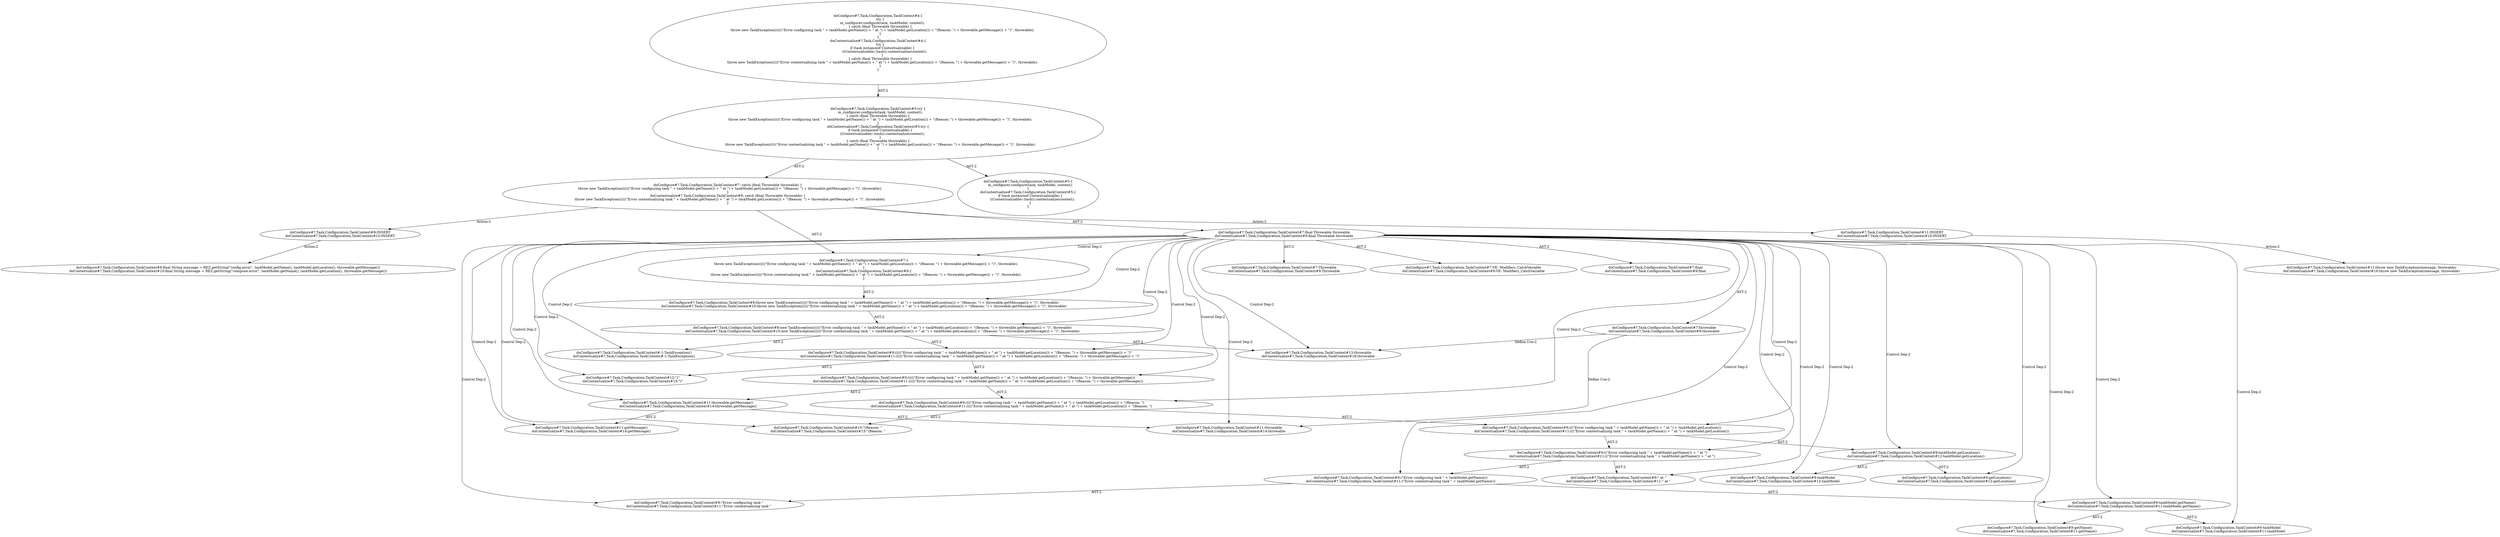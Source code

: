 digraph "Pattern" {
0 [label="doConfigure#?,Task,Configuration,TaskContext#8:INSERT
doContextualize#?,Task,Configuration,TaskContext#10:INSERT" shape=ellipse]
1 [label="doConfigure#?,Task,Configuration,TaskContext#7: catch (final Throwable throwable) \{
    throw new TaskException((((((\"Error configuring task \" + taskModel.getName()) + \" at \") + taskModel.getLocation()) + \"(Reason: \") + throwable.getMessage()) + \")\", throwable);
\}
doContextualize#?,Task,Configuration,TaskContext#9: catch (final Throwable throwable) \{
    throw new TaskException((((((\"Error contextualizing task \" + taskModel.getName()) + \" at \") + taskModel.getLocation()) + \"(Reason: \") + throwable.getMessage()) + \")\", throwable);
\}" shape=ellipse]
2 [label="doConfigure#?,Task,Configuration,TaskContext#5:try \{
    m_configurer.configure(task, taskModel, context);
\} catch (final Throwable throwable) \{
    throw new TaskException((((((\"Error configuring task \" + taskModel.getName()) + \" at \") + taskModel.getLocation()) + \"(Reason: \") + throwable.getMessage()) + \")\", throwable);
\}
doContextualize#?,Task,Configuration,TaskContext#5:try \{
    if (task instanceof Contextualizable) \{
        ((Contextualizable) (task)).contextualize(context);
    \}
\} catch (final Throwable throwable) \{
    throw new TaskException((((((\"Error contextualizing task \" + taskModel.getName()) + \" at \") + taskModel.getLocation()) + \"(Reason: \") + throwable.getMessage()) + \")\", throwable);
\}" shape=ellipse]
3 [label="doConfigure#?,Task,Configuration,TaskContext#4:\{
    try \{
        m_configurer.configure(task, taskModel, context);
    \} catch (final Throwable throwable) \{
        throw new TaskException((((((\"Error configuring task \" + taskModel.getName()) + \" at \") + taskModel.getLocation()) + \"(Reason: \") + throwable.getMessage()) + \")\", throwable);
    \}
\}
doContextualize#?,Task,Configuration,TaskContext#4:\{
    try \{
        if (task instanceof Contextualizable) \{
            ((Contextualizable) (task)).contextualize(context);
        \}
    \} catch (final Throwable throwable) \{
        throw new TaskException((((((\"Error contextualizing task \" + taskModel.getName()) + \" at \") + taskModel.getLocation()) + \"(Reason: \") + throwable.getMessage()) + \")\", throwable);
    \}
\}" shape=ellipse]
4 [label="doConfigure#?,Task,Configuration,TaskContext#5:\{
    m_configurer.configure(task, taskModel, context);
\}
doContextualize#?,Task,Configuration,TaskContext#5:\{
    if (task instanceof Contextualizable) \{
        ((Contextualizable) (task)).contextualize(context);
    \}
\}" shape=ellipse]
5 [label="doConfigure#?,Task,Configuration,TaskContext#7:final Throwable throwable
doContextualize#?,Task,Configuration,TaskContext#9:final Throwable throwable" shape=ellipse]
6 [label="doConfigure#?,Task,Configuration,TaskContext#7:throwable
doContextualize#?,Task,Configuration,TaskContext#9:throwable" shape=ellipse]
7 [label="doConfigure#?,Task,Configuration,TaskContext#7:Throwable
doContextualize#?,Task,Configuration,TaskContext#9:Throwable" shape=ellipse]
8 [label="doConfigure#?,Task,Configuration,TaskContext#7:\{
    throw new TaskException((((((\"Error configuring task \" + taskModel.getName()) + \" at \") + taskModel.getLocation()) + \"(Reason: \") + throwable.getMessage()) + \")\", throwable);
\}
doContextualize#?,Task,Configuration,TaskContext#9:\{
    throw new TaskException((((((\"Error contextualizing task \" + taskModel.getName()) + \" at \") + taskModel.getLocation()) + \"(Reason: \") + throwable.getMessage()) + \")\", throwable);
\}" shape=ellipse]
9 [label="doConfigure#?,Task,Configuration,TaskContext#8:throw new TaskException((((((\"Error configuring task \" + taskModel.getName()) + \" at \") + taskModel.getLocation()) + \"(Reason: \") + throwable.getMessage()) + \")\", throwable)
doContextualize#?,Task,Configuration,TaskContext#10:throw new TaskException((((((\"Error contextualizing task \" + taskModel.getName()) + \" at \") + taskModel.getLocation()) + \"(Reason: \") + throwable.getMessage()) + \")\", throwable)" shape=ellipse]
10 [label="doConfigure#?,Task,Configuration,TaskContext#8:new TaskException((((((\"Error configuring task \" + taskModel.getName()) + \" at \") + taskModel.getLocation()) + \"(Reason: \") + throwable.getMessage()) + \")\", throwable)
doContextualize#?,Task,Configuration,TaskContext#10:new TaskException((((((\"Error contextualizing task \" + taskModel.getName()) + \" at \") + taskModel.getLocation()) + \"(Reason: \") + throwable.getMessage()) + \")\", throwable)" shape=ellipse]
11 [label="doConfigure#?,Task,Configuration,TaskContext#-1:TaskException()
doContextualize#?,Task,Configuration,TaskContext#-1:TaskException()" shape=ellipse]
12 [label="doConfigure#?,Task,Configuration,TaskContext#9:(((((\"Error configuring task \" + taskModel.getName()) + \" at \") + taskModel.getLocation()) + \"(Reason: \") + throwable.getMessage()) + \")\"
doContextualize#?,Task,Configuration,TaskContext#11:(((((\"Error contextualizing task \" + taskModel.getName()) + \" at \") + taskModel.getLocation()) + \"(Reason: \") + throwable.getMessage()) + \")\"" shape=ellipse]
13 [label="doConfigure#?,Task,Configuration,TaskContext#9:(((((\"Error configuring task \" + taskModel.getName()) + \" at \") + taskModel.getLocation()) + \"(Reason: \") + throwable.getMessage())
doContextualize#?,Task,Configuration,TaskContext#11:(((((\"Error contextualizing task \" + taskModel.getName()) + \" at \") + taskModel.getLocation()) + \"(Reason: \") + throwable.getMessage())" shape=ellipse]
14 [label="doConfigure#?,Task,Configuration,TaskContext#9:((((\"Error configuring task \" + taskModel.getName()) + \" at \") + taskModel.getLocation()) + \"(Reason: \")
doContextualize#?,Task,Configuration,TaskContext#11:((((\"Error contextualizing task \" + taskModel.getName()) + \" at \") + taskModel.getLocation()) + \"(Reason: \")" shape=ellipse]
15 [label="doConfigure#?,Task,Configuration,TaskContext#9:(((\"Error configuring task \" + taskModel.getName()) + \" at \") + taskModel.getLocation())
doContextualize#?,Task,Configuration,TaskContext#11:(((\"Error contextualizing task \" + taskModel.getName()) + \" at \") + taskModel.getLocation())" shape=ellipse]
16 [label="doConfigure#?,Task,Configuration,TaskContext#9:((\"Error configuring task \" + taskModel.getName()) + \" at \")
doContextualize#?,Task,Configuration,TaskContext#11:((\"Error contextualizing task \" + taskModel.getName()) + \" at \")" shape=ellipse]
17 [label="doConfigure#?,Task,Configuration,TaskContext#9:(\"Error configuring task \" + taskModel.getName())
doContextualize#?,Task,Configuration,TaskContext#11:(\"Error contextualizing task \" + taskModel.getName())" shape=ellipse]
18 [label="doConfigure#?,Task,Configuration,TaskContext#9:\"Error configuring task \"
doContextualize#?,Task,Configuration,TaskContext#11:\"Error contextualizing task \"" shape=ellipse]
19 [label="doConfigure#?,Task,Configuration,TaskContext#9:taskModel.getName()
doContextualize#?,Task,Configuration,TaskContext#11:taskModel.getName()" shape=ellipse]
20 [label="doConfigure#?,Task,Configuration,TaskContext#9:getName()
doContextualize#?,Task,Configuration,TaskContext#11:getName()" shape=ellipse]
21 [label="doConfigure#?,Task,Configuration,TaskContext#9:taskModel
doContextualize#?,Task,Configuration,TaskContext#11:taskModel" shape=ellipse]
22 [label="doConfigure#?,Task,Configuration,TaskContext#9:\" at \"
doContextualize#?,Task,Configuration,TaskContext#11:\" at \"" shape=ellipse]
23 [label="doConfigure#?,Task,Configuration,TaskContext#9:taskModel.getLocation()
doContextualize#?,Task,Configuration,TaskContext#12:taskModel.getLocation()" shape=ellipse]
24 [label="doConfigure#?,Task,Configuration,TaskContext#9:getLocation()
doContextualize#?,Task,Configuration,TaskContext#12:getLocation()" shape=ellipse]
25 [label="doConfigure#?,Task,Configuration,TaskContext#9:taskModel
doContextualize#?,Task,Configuration,TaskContext#12:taskModel" shape=ellipse]
26 [label="doConfigure#?,Task,Configuration,TaskContext#10:\"(Reason: \"
doContextualize#?,Task,Configuration,TaskContext#13:\"(Reason: \"" shape=ellipse]
27 [label="doConfigure#?,Task,Configuration,TaskContext#11:throwable.getMessage()
doContextualize#?,Task,Configuration,TaskContext#14:throwable.getMessage()" shape=ellipse]
28 [label="doConfigure#?,Task,Configuration,TaskContext#11:getMessage()
doContextualize#?,Task,Configuration,TaskContext#14:getMessage()" shape=ellipse]
29 [label="doConfigure#?,Task,Configuration,TaskContext#11:throwable
doContextualize#?,Task,Configuration,TaskContext#14:throwable" shape=ellipse]
30 [label="doConfigure#?,Task,Configuration,TaskContext#12:\")\"
doContextualize#?,Task,Configuration,TaskContext#15:\")\"" shape=ellipse]
31 [label="doConfigure#?,Task,Configuration,TaskContext#13:throwable
doContextualize#?,Task,Configuration,TaskContext#16:throwable" shape=ellipse]
32 [label="doConfigure#?,Task,Configuration,TaskContext#7:VE: Modifiers_CatchVariable
doContextualize#?,Task,Configuration,TaskContext#9:VE: Modifiers_CatchVariable" shape=ellipse]
33 [label="doConfigure#?,Task,Configuration,TaskContext#7:final
doContextualize#?,Task,Configuration,TaskContext#9:final" shape=ellipse]
34 [label="doConfigure#?,Task,Configuration,TaskContext#11:INSERT
doContextualize#?,Task,Configuration,TaskContext#16:INSERT" shape=ellipse]
35 [label="doConfigure#?,Task,Configuration,TaskContext#11:throw new TaskException(message, throwable)
doContextualize#?,Task,Configuration,TaskContext#16:throw new TaskException(message, throwable)" shape=ellipse]
36 [label="doConfigure#?,Task,Configuration,TaskContext#8:final String message = REZ.getString(\"config.error\", taskModel.getName(), taskModel.getLocation(), throwable.getMessage())
doContextualize#?,Task,Configuration,TaskContext#10:final String message = REZ.getString(\"compose.error\", taskModel.getName(), taskModel.getLocation(), throwable.getMessage())" shape=ellipse]
0 -> 36 [label="Action:2"];
1 -> 0 [label="Action:2"];
1 -> 5 [label="AST:2"];
1 -> 8 [label="AST:2"];
1 -> 34 [label="Action:2"];
2 -> 1 [label="AST:2"];
2 -> 4 [label="AST:2"];
3 -> 2 [label="AST:2"];
5 -> 6 [label="AST:2"];
5 -> 7 [label="AST:2"];
5 -> 8 [label="Control Dep:2"];
5 -> 9 [label="Control Dep:2"];
5 -> 10 [label="Control Dep:2"];
5 -> 11 [label="Control Dep:2"];
5 -> 12 [label="Control Dep:2"];
5 -> 13 [label="Control Dep:2"];
5 -> 14 [label="Control Dep:2"];
5 -> 15 [label="Control Dep:2"];
5 -> 16 [label="Control Dep:2"];
5 -> 17 [label="Control Dep:2"];
5 -> 18 [label="Control Dep:2"];
5 -> 19 [label="Control Dep:2"];
5 -> 20 [label="Control Dep:2"];
5 -> 21 [label="Control Dep:2"];
5 -> 22 [label="Control Dep:2"];
5 -> 23 [label="Control Dep:2"];
5 -> 24 [label="Control Dep:2"];
5 -> 25 [label="Control Dep:2"];
5 -> 26 [label="Control Dep:2"];
5 -> 27 [label="Control Dep:2"];
5 -> 28 [label="Control Dep:2"];
5 -> 29 [label="Control Dep:2"];
5 -> 30 [label="Control Dep:2"];
5 -> 31 [label="Control Dep:2"];
5 -> 32 [label="AST:2"];
5 -> 33 [label="AST:2"];
6 -> 29 [label="Define Use:2"];
6 -> 31 [label="Define Use:2"];
8 -> 9 [label="AST:2"];
9 -> 10 [label="AST:2"];
10 -> 11 [label="AST:2"];
10 -> 12 [label="AST:2"];
10 -> 31 [label="AST:2"];
12 -> 13 [label="AST:2"];
12 -> 30 [label="AST:2"];
13 -> 14 [label="AST:2"];
13 -> 27 [label="AST:2"];
14 -> 15 [label="AST:2"];
14 -> 26 [label="AST:2"];
15 -> 16 [label="AST:2"];
15 -> 23 [label="AST:2"];
16 -> 17 [label="AST:2"];
16 -> 22 [label="AST:2"];
17 -> 18 [label="AST:2"];
17 -> 19 [label="AST:2"];
19 -> 21 [label="AST:2"];
19 -> 20 [label="AST:2"];
23 -> 25 [label="AST:2"];
23 -> 24 [label="AST:2"];
27 -> 29 [label="AST:2"];
27 -> 28 [label="AST:2"];
34 -> 35 [label="Action:2"];
}